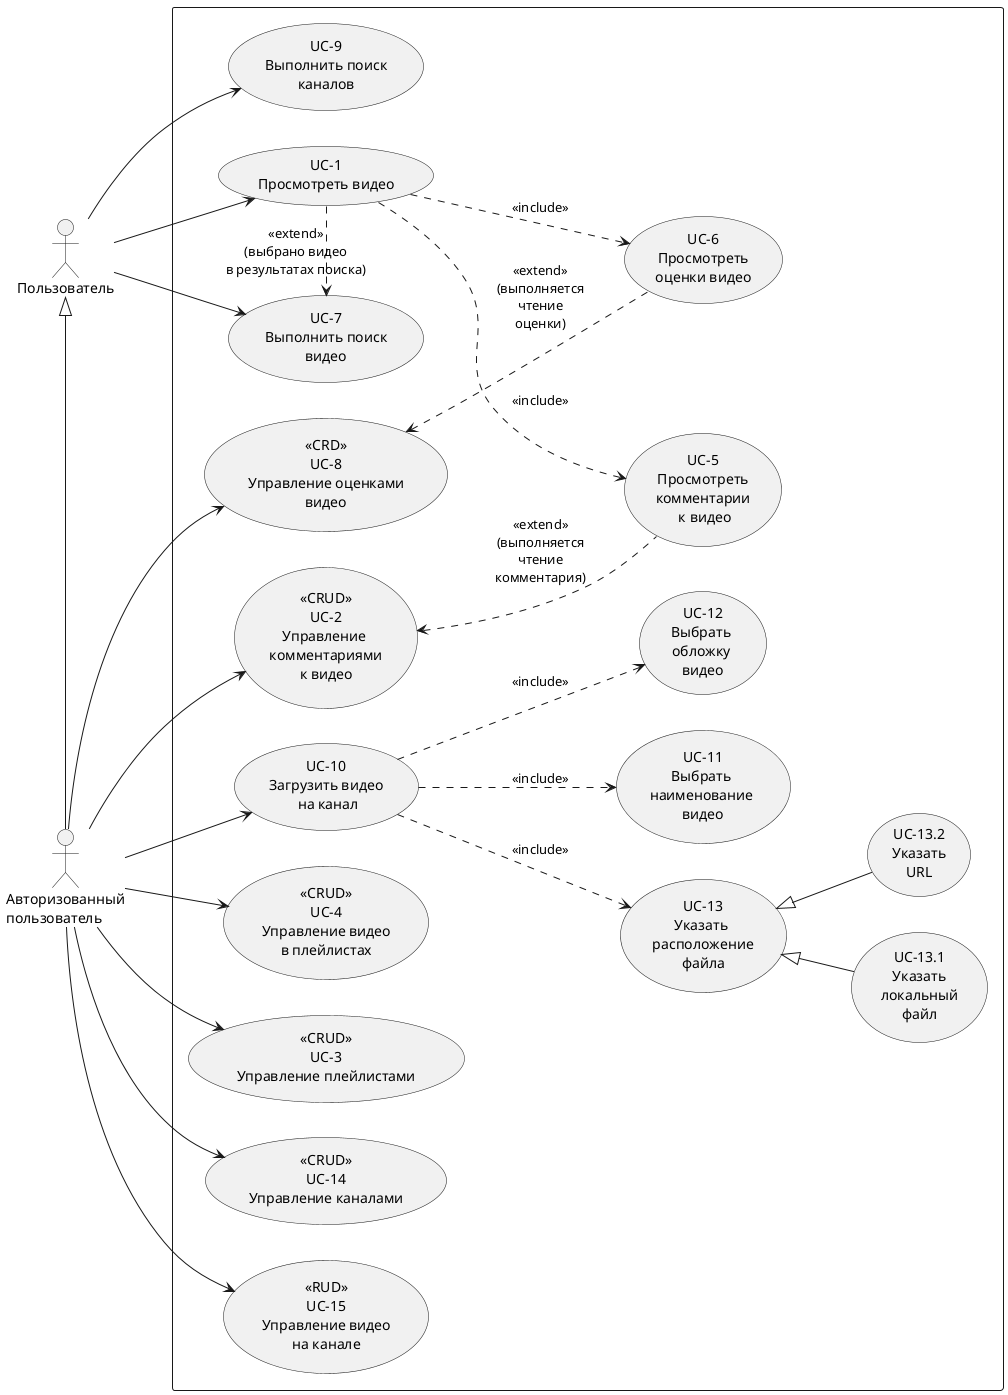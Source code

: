 @startuml

:Авторизованный\nпользователь: as authorized

left to right direction
actor "Пользователь" as user
rectangle {
  usecase "UC-1\nПросмотреть видео" as UC1
  usecase "UC-7\nВыполнить поиск\nвидео" as UC7
  usecase "UC-9\nВыполнить поиск\nканалов" as UC9
  usecase "<<CRUD>>\nUC-2\nУправление \nкомментариями\nк видео" as UC2
  usecase "UC-5\nПросмотреть\nкомментарии\n к видео" as UC5
  usecase "UC-6\nПросмотреть\nоценки видео" as UC6
  usecase "<<CRUD>>\nUC-3\nУправление плейлистами" as UC3
  usecase "<<CRUD>>\nUC-4\nУправление видео\nв плейлистах" as UC4
  usecase "<<CRD>>\nUC-8\nУправление оценками\nвидео" as UC8
  usecase "UC-10\nЗагрузить видео\n на канал" as UC10
  usecase "UC-11\nВыбрать \nнаименование \nвидео" as UC11
  usecase "UC-12\nВыбрать \nобложку \nвидео" as UC12
  usecase "UC-13\nУказать \nрасположение\nфайла" as UC13
  usecase "UC-13.1\nУказать\nлокальный\nфайл" as UC13_1
  usecase "UC-13.2\nУказать\nURL" as UC13_2
  usecase "<<CRUD>>\nUC-14\nУправление каналами" as UC14
  usecase "<<RUD>>\nUC-15\nУправление видео\nна канале" as UC15
}

UC2 -[hidden] UC4
UC3 -[hidden] UC4

user --> UC7
user --> UC1
user --> UC9
authorized --> UC2
authorized --> UC3
authorized --> UC4
authorized --> UC8
authorized --> UC10
authorized -> UC14
authorized -> UC15

UC1 .> UC7  : "<<extend>>\n(выбрано видео\nв результатах поиска)"
UC1 ..> UC5 : "<<include>>"
UC1 ..> UC6 : "<<include>>"

UC2 <.. UC5 : "<<extend>>\n(выполняется\nчтение\nкомментария)"
UC8 <.. UC6 : "<<extend>>\n(выполняется\nчтение\nоценки)"

UC10 ..> UC11 : "<<include>>"
UC10 ..> UC12 : "<<include>>"
UC10 ..> UC13 : "<<include>>"

UC13 <|-- UC13_1
UC13 <|-- UC13_2

user <|- authorized

@enduml
